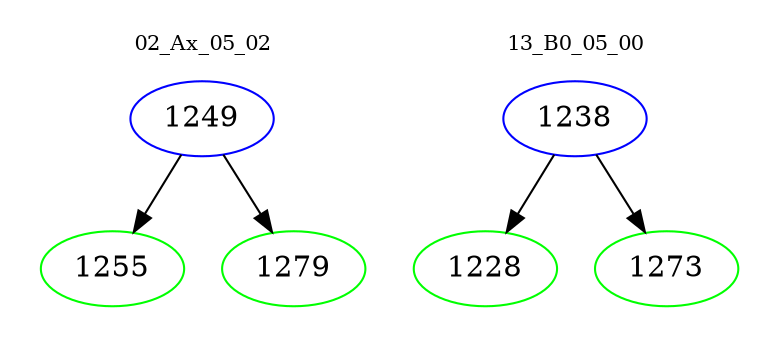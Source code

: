 digraph{
subgraph cluster_0 {
color = white
label = "02_Ax_05_02";
fontsize=10;
T0_1249 [label="1249", color="blue"]
T0_1249 -> T0_1255 [color="black"]
T0_1255 [label="1255", color="green"]
T0_1249 -> T0_1279 [color="black"]
T0_1279 [label="1279", color="green"]
}
subgraph cluster_1 {
color = white
label = "13_B0_05_00";
fontsize=10;
T1_1238 [label="1238", color="blue"]
T1_1238 -> T1_1228 [color="black"]
T1_1228 [label="1228", color="green"]
T1_1238 -> T1_1273 [color="black"]
T1_1273 [label="1273", color="green"]
}
}
